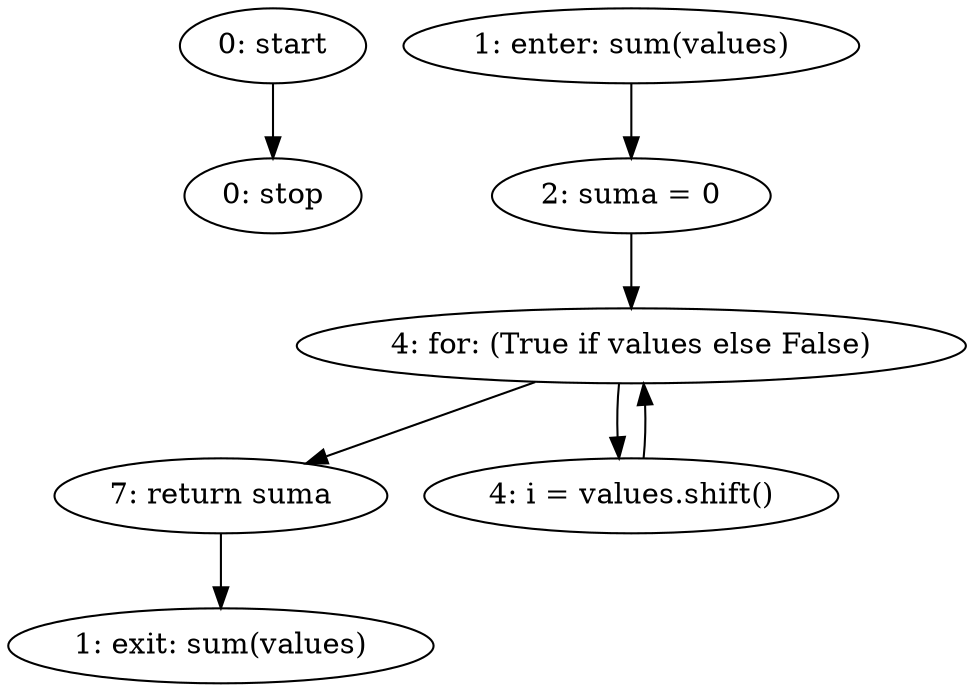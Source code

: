 strict digraph "" {
	node [label="\N"];
	0	[label="0: start"];
	7	[label="0: stop"];
	0 -> 7;
	1	[label="1: enter: sum(values)"];
	3	[label="2: suma = 0"];
	1 -> 3;
	4	[label="4: for: (True if values else False)"];
	3 -> 4;
	2	[label="1: exit: sum(values)"];
	6	[label="7: return suma"];
	6 -> 2;
	4 -> 6;
	5	[label="4: i = values.shift()"];
	4 -> 5;
	5 -> 4;
}
